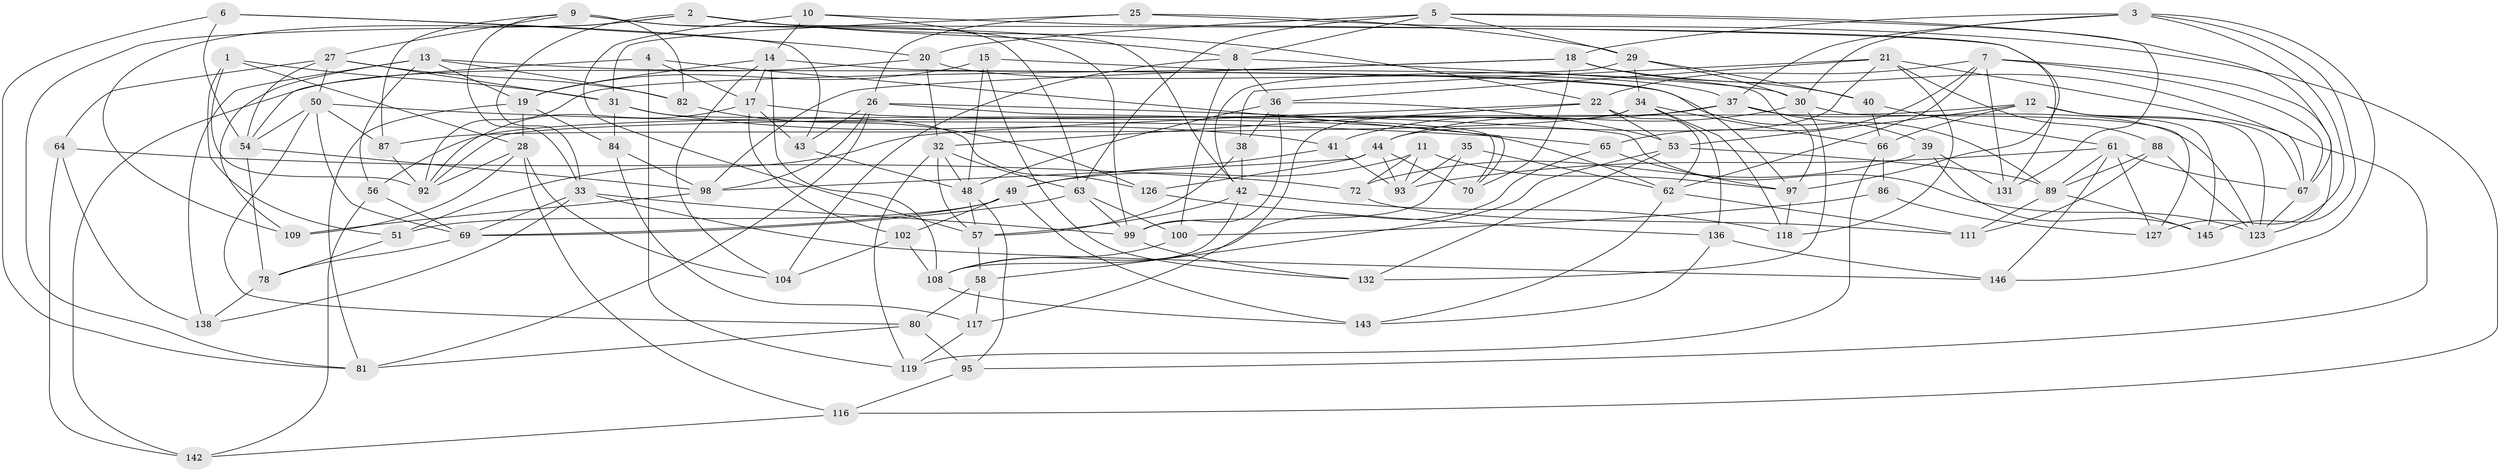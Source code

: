 // original degree distribution, {4: 1.0}
// Generated by graph-tools (version 1.1) at 2025/42/03/06/25 10:42:24]
// undirected, 96 vertices, 238 edges
graph export_dot {
graph [start="1"]
  node [color=gray90,style=filled];
  1;
  2 [super="+47"];
  3 [super="+79"];
  4;
  5 [super="+75"];
  6 [super="+76"];
  7 [super="+55"];
  8 [super="+24"];
  9 [super="+133"];
  10;
  11;
  12 [super="+68"];
  13 [super="+16"];
  14 [super="+59"];
  15;
  17 [super="+125"];
  18 [super="+129"];
  19 [super="+122"];
  20 [super="+144"];
  21 [super="+23"];
  22 [super="+103"];
  25;
  26 [super="+52"];
  27 [super="+141"];
  28 [super="+112"];
  29 [super="+46"];
  30 [super="+128"];
  31 [super="+113"];
  32 [super="+45"];
  33 [super="+85"];
  34 [super="+121"];
  35;
  36 [super="+140"];
  37 [super="+124"];
  38;
  39;
  40;
  41;
  42 [super="+60"];
  43;
  44 [super="+90"];
  48 [super="+101"];
  49 [super="+91"];
  50 [super="+106"];
  51;
  53 [super="+71"];
  54 [super="+73"];
  56;
  57 [super="+110"];
  58;
  61 [super="+74"];
  62 [super="+94"];
  63 [super="+83"];
  64;
  65;
  66 [super="+96"];
  67 [super="+114"];
  69 [super="+77"];
  70;
  72;
  78;
  80;
  81 [super="+137"];
  82;
  84;
  86;
  87;
  88;
  89 [super="+134"];
  92 [super="+135"];
  93 [super="+107"];
  95;
  97 [super="+120"];
  98 [super="+130"];
  99 [super="+105"];
  100;
  102;
  104;
  108 [super="+115"];
  109;
  111;
  116;
  117;
  118;
  119;
  123 [super="+139"];
  126;
  127;
  131;
  132;
  136;
  138;
  142;
  143;
  145;
  146;
  1 -- 51;
  1 -- 31;
  1 -- 92;
  1 -- 28;
  2 -- 81;
  2 -- 22;
  2 -- 33;
  2 -- 8;
  2 -- 131;
  2 -- 109;
  3 -- 146;
  3 -- 145;
  3 -- 127;
  3 -- 30;
  3 -- 18;
  3 -- 37;
  4 -- 119;
  4 -- 70;
  4 -- 54;
  4 -- 17;
  5 -- 63;
  5 -- 20;
  5 -- 67;
  5 -- 131;
  5 -- 8;
  5 -- 29;
  6 -- 54;
  6 -- 43;
  6 -- 81 [weight=2];
  6 -- 20 [weight=2];
  7 -- 67;
  7 -- 65;
  7 -- 22;
  7 -- 123;
  7 -- 131;
  7 -- 62;
  8 -- 30;
  8 -- 100;
  8 -- 36;
  8 -- 104;
  9 -- 27;
  9 -- 99;
  9 -- 42;
  9 -- 82;
  9 -- 87;
  9 -- 33;
  10 -- 97;
  10 -- 57;
  10 -- 14;
  10 -- 63;
  11 -- 93;
  11 -- 72;
  11 -- 97;
  11 -- 49;
  12 -- 53;
  12 -- 66;
  12 -- 123;
  12 -- 145;
  12 -- 67;
  12 -- 92;
  13 -- 138;
  13 -- 56;
  13 -- 109;
  13 -- 82;
  13 -- 19;
  13 -- 89;
  14 -- 17;
  14 -- 104;
  14 -- 108;
  14 -- 19;
  14 -- 97;
  15 -- 132;
  15 -- 19;
  15 -- 97;
  15 -- 48;
  17 -- 43;
  17 -- 92;
  17 -- 62;
  17 -- 102;
  18 -- 40;
  18 -- 92;
  18 -- 70;
  18 -- 98;
  18 -- 95;
  19 -- 28;
  19 -- 84;
  19 -- 81;
  20 -- 142;
  20 -- 32;
  20 -- 37;
  21 -- 36;
  21 -- 88;
  21 -- 38;
  21 -- 67;
  21 -- 118;
  21 -- 44;
  22 -- 32;
  22 -- 62;
  22 -- 51;
  22 -- 53;
  25 -- 116;
  25 -- 29;
  25 -- 31;
  25 -- 26;
  26 -- 70;
  26 -- 43;
  26 -- 98;
  26 -- 81;
  26 -- 123;
  27 -- 64;
  27 -- 82;
  27 -- 31;
  27 -- 50;
  27 -- 54;
  28 -- 92;
  28 -- 109;
  28 -- 104;
  28 -- 116;
  29 -- 40;
  29 -- 34;
  29 -- 42;
  29 -- 30;
  30 -- 127;
  30 -- 44;
  30 -- 132;
  31 -- 41;
  31 -- 84;
  31 -- 126;
  32 -- 57;
  32 -- 119;
  32 -- 48;
  32 -- 63;
  33 -- 69;
  33 -- 138;
  33 -- 146;
  33 -- 99;
  34 -- 118;
  34 -- 66;
  34 -- 87;
  34 -- 136;
  34 -- 117;
  35 -- 93 [weight=2];
  35 -- 62;
  35 -- 99;
  36 -- 38;
  36 -- 48;
  36 -- 99;
  36 -- 53;
  37 -- 56;
  37 -- 41;
  37 -- 123;
  37 -- 39;
  38 -- 57;
  38 -- 42;
  39 -- 131;
  39 -- 145;
  39 -- 72;
  40 -- 61;
  40 -- 66;
  41 -- 93;
  41 -- 49;
  42 -- 57;
  42 -- 118;
  42 -- 108;
  43 -- 48;
  44 -- 98;
  44 -- 70;
  44 -- 93;
  44 -- 126;
  48 -- 57;
  48 -- 95;
  49 -- 102;
  49 -- 69;
  49 -- 51;
  49 -- 143;
  50 -- 69;
  50 -- 54;
  50 -- 80;
  50 -- 65;
  50 -- 87;
  51 -- 78;
  53 -- 89;
  53 -- 58;
  53 -- 132;
  54 -- 78;
  54 -- 98;
  56 -- 142;
  56 -- 69;
  57 -- 58;
  58 -- 117;
  58 -- 80;
  61 -- 127;
  61 -- 67;
  61 -- 146;
  61 -- 93;
  61 -- 89;
  62 -- 143;
  62 -- 111;
  63 -- 69;
  63 -- 100;
  63 -- 99;
  64 -- 142;
  64 -- 72;
  64 -- 138;
  65 -- 97;
  65 -- 108;
  66 -- 86 [weight=2];
  66 -- 119;
  67 -- 123;
  69 -- 78;
  72 -- 111;
  78 -- 138;
  80 -- 95;
  80 -- 81;
  82 -- 126;
  84 -- 117;
  84 -- 98;
  86 -- 127;
  86 -- 100;
  87 -- 92;
  88 -- 111;
  88 -- 123;
  88 -- 89;
  89 -- 145;
  89 -- 111;
  95 -- 116;
  97 -- 118;
  98 -- 109;
  99 -- 132;
  100 -- 108;
  102 -- 104;
  102 -- 108;
  108 -- 143;
  116 -- 142;
  117 -- 119;
  126 -- 136;
  136 -- 146;
  136 -- 143;
}
